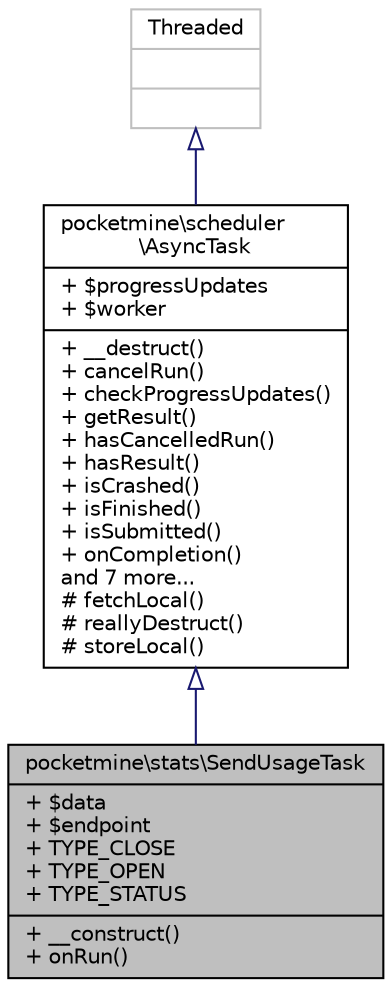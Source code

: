 digraph "pocketmine\stats\SendUsageTask"
{
 // INTERACTIVE_SVG=YES
 // LATEX_PDF_SIZE
  edge [fontname="Helvetica",fontsize="10",labelfontname="Helvetica",labelfontsize="10"];
  node [fontname="Helvetica",fontsize="10",shape=record];
  Node1 [label="{pocketmine\\stats\\SendUsageTask\n|+ $data\l+ $endpoint\l+ TYPE_CLOSE\l+ TYPE_OPEN\l+ TYPE_STATUS\l|+ __construct()\l+ onRun()\l}",height=0.2,width=0.4,color="black", fillcolor="grey75", style="filled", fontcolor="black",tooltip=" "];
  Node2 -> Node1 [dir="back",color="midnightblue",fontsize="10",style="solid",arrowtail="onormal",fontname="Helvetica"];
  Node2 [label="{pocketmine\\scheduler\l\\AsyncTask\n|+ $progressUpdates\l+ $worker\l|+ __destruct()\l+ cancelRun()\l+ checkProgressUpdates()\l+ getResult()\l+ hasCancelledRun()\l+ hasResult()\l+ isCrashed()\l+ isFinished()\l+ isSubmitted()\l+ onCompletion()\land 7 more...\l# fetchLocal()\l# reallyDestruct()\l# storeLocal()\l}",height=0.2,width=0.4,color="black", fillcolor="white", style="filled",URL="$df/dfa/classpocketmine_1_1scheduler_1_1_async_task.html",tooltip=" "];
  Node3 -> Node2 [dir="back",color="midnightblue",fontsize="10",style="solid",arrowtail="onormal",fontname="Helvetica"];
  Node3 [label="{Threaded\n||}",height=0.2,width=0.4,color="grey75", fillcolor="white", style="filled",tooltip=" "];
}
